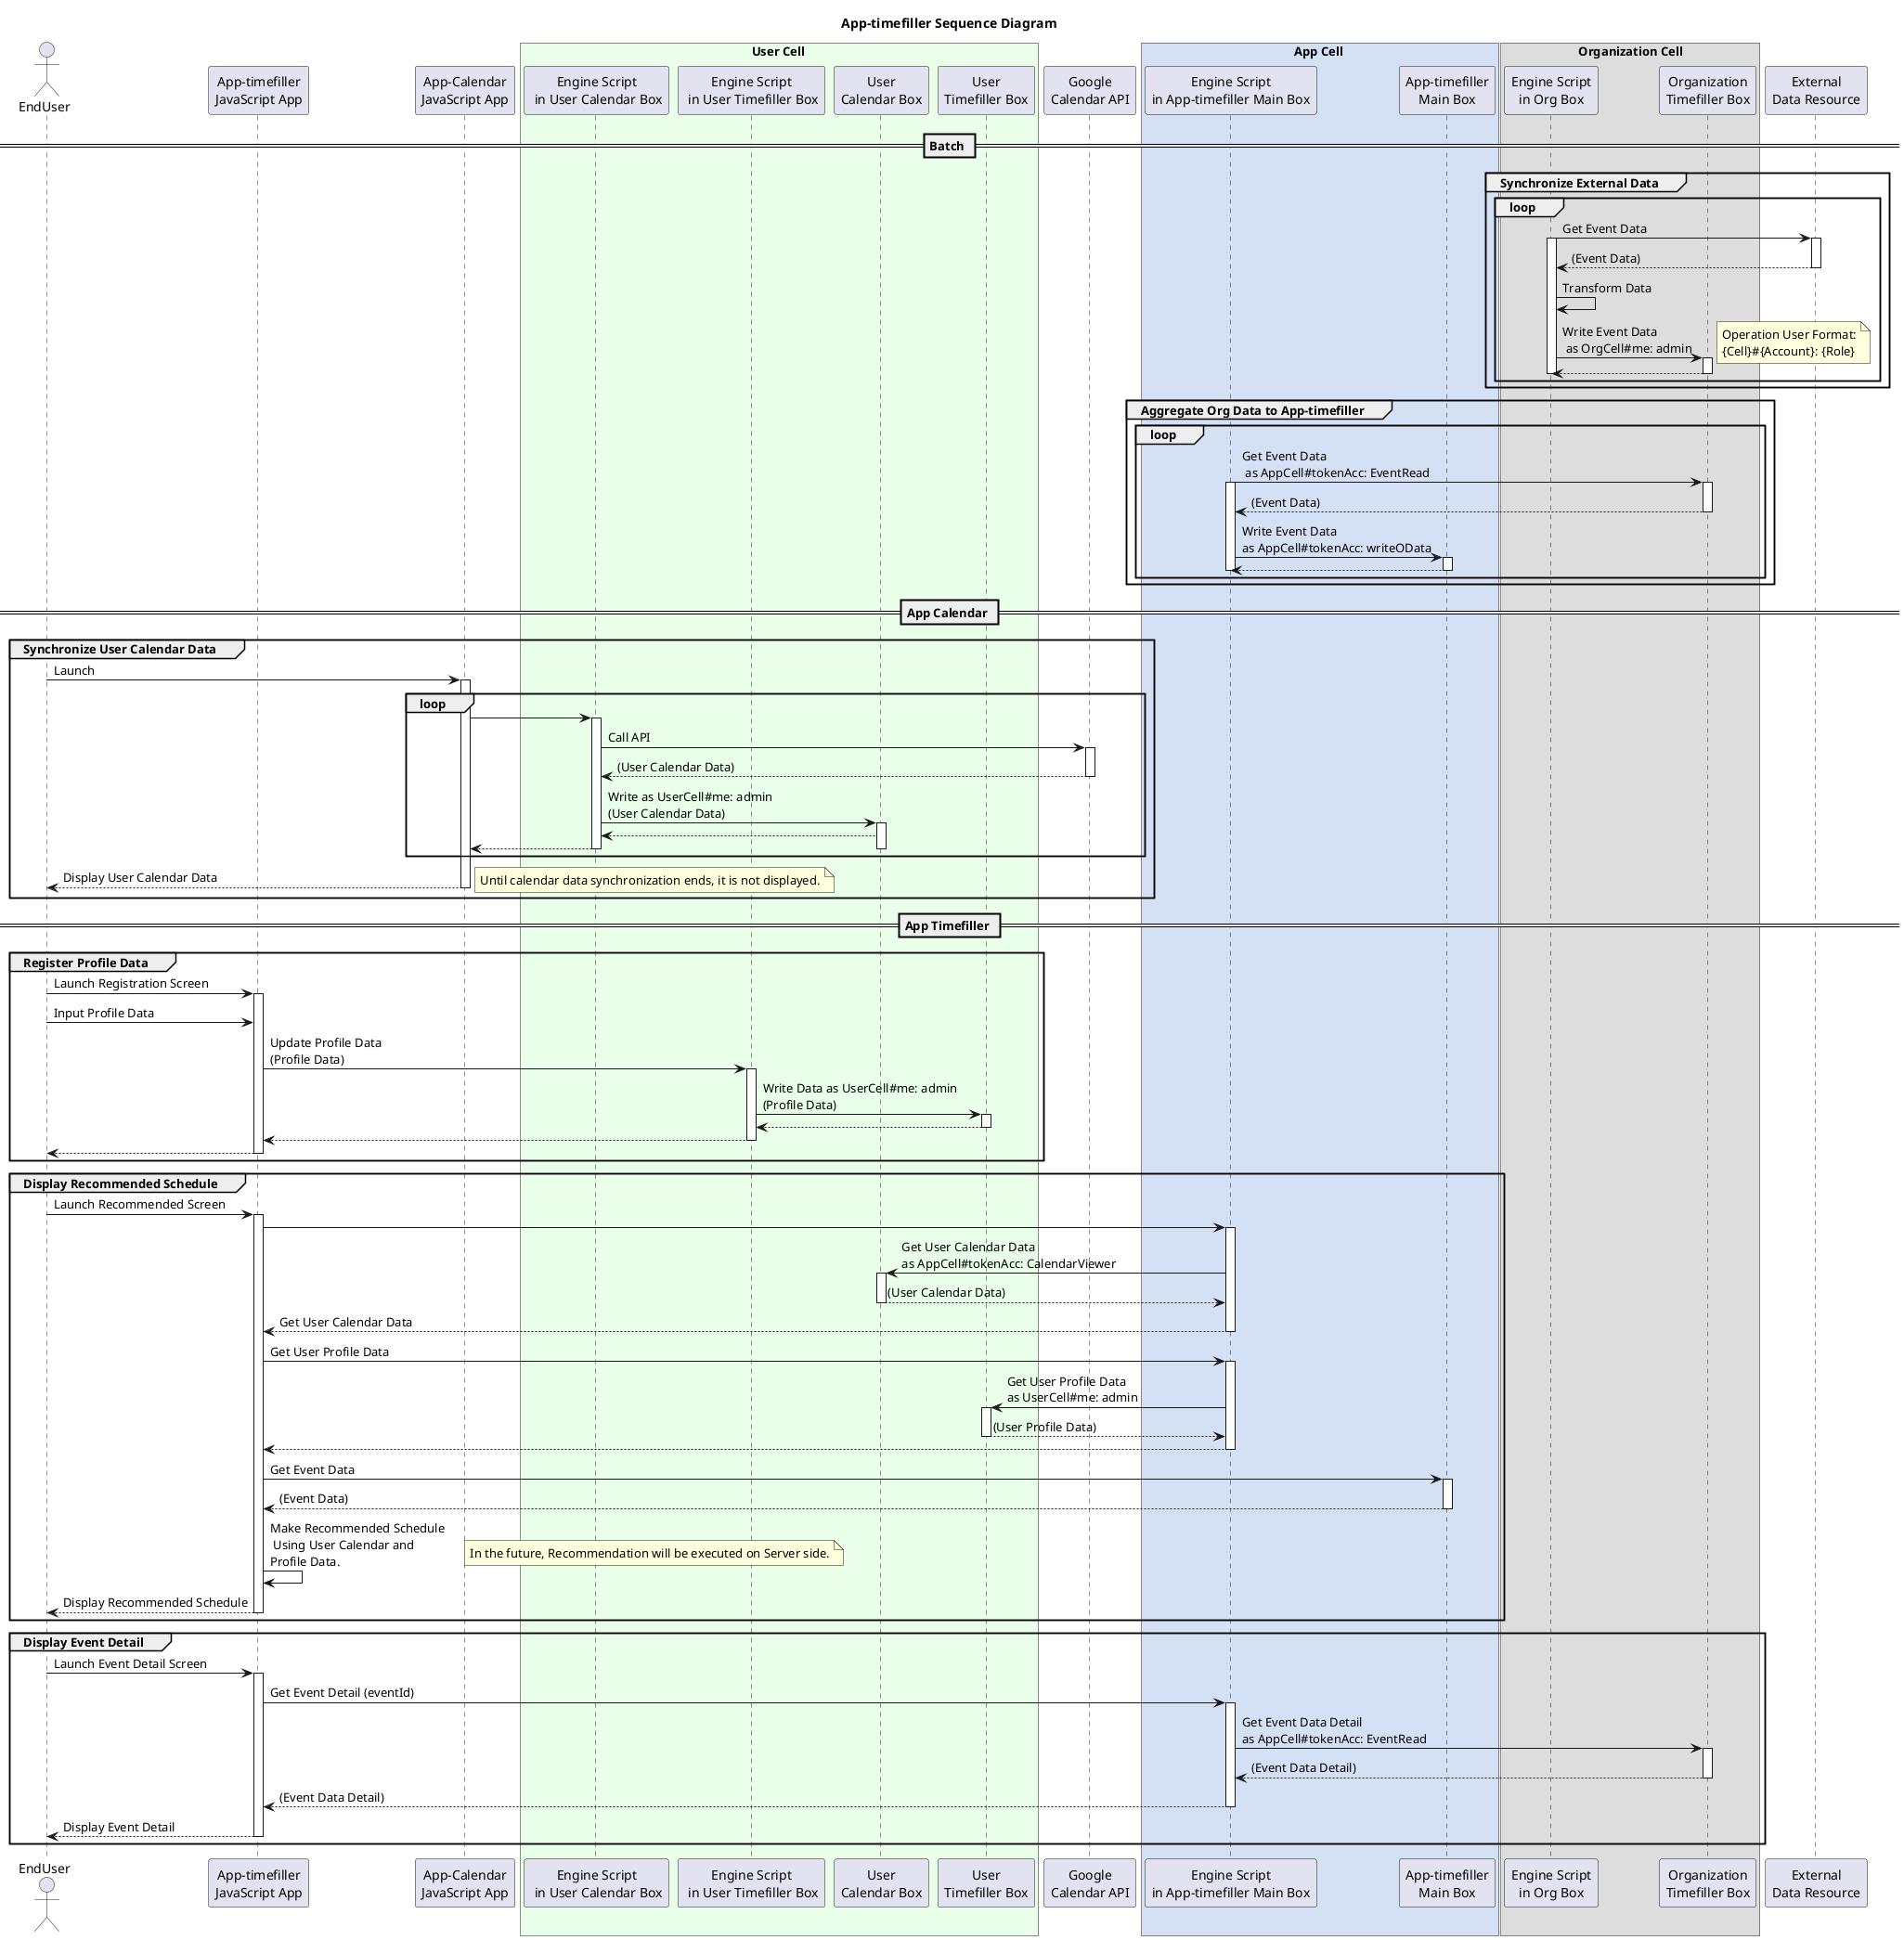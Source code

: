 @startuml timefiller
title App-timefiller Sequence Diagram

actor EndUser as user
participant "App-timefiller\nJavaScript App" as apptimeFillerClient
participant "App-Calendar\nJavaScript App" as calendarClient

box User Cell #e9ffe9
  participant "Engine Script\n in User Calendar Box" as calendarEngine
  participant "Engine Script\n in User Timefiller Box" as timefillerEngine
  participant "User\nCalendar Box" as userCalendarBox
  participant "User\nTimefiller Box" as userTimefillerBox
end box

participant "Google\nCalendar API" as calendarApi

box App Cell #d4e1f5
  participant "Engine Script\nin App-timefiller Main Box" as appcellEngine
  participant "App-timefiller\nMain Box" as appcell
end box

box Organization Cell
  participant "Engine Script\nin Org Box" as extDataSync
  participant "Organization\nTimefiller Box" as orgCell
end box

participant "External\nData Resource" as extDataResource

== Batch ==

group Synchronize External Data
  loop
    extDataSync -> extDataResource : Get Event Data
    activate extDataSync
    activate extDataResource
    extDataResource --> extDataSync : (Event Data)
    deactivate extDataResource
    extDataSync -> extDataSync : Transform Data
    extDataSync -> orgCell : Write Event Data\n as OrgCell#me: admin
    note right: Operation User Format:\n{Cell}#{Account}: {Role}
    activate orgCell
    orgCell --> extDataSync :
    deactivate orgCell
    deactivate extDataSync
  end
end

group Aggregate Org Data to App-timefiller
  loop
    appcellEngine -> orgCell : Get Event Data\n as AppCell#tokenAcc: EventRead
    activate appcellEngine
    activate orgCell
    orgCell --> appcellEngine : (Event Data)
    deactivate orgCell
    appcellEngine -> appcell : Write Event Data\nas AppCell#tokenAcc: writeOData
    activate appcell
    appcell --> appcellEngine :
    deactivate appcell
    deactivate appcellEngine
  end
end

== App Calendar ==

group Synchronize User Calendar Data
  user -> calendarClient: Launch
  activate calendarClient

  loop
    calendarClient -> calendarEngine
    activate calendarEngine
    calendarEngine -> calendarApi : Call API

    activate calendarApi
    calendarApi --> calendarEngine : (User Calendar Data)
    deactivate calendarApi
    calendarEngine -> userCalendarBox : Write as UserCell#me: admin\n(User Calendar Data)
    activate userCalendarBox
    userCalendarBox --> calendarEngine :
    calendarEngine --> calendarClient
    deactivate userCalendarBox
    deactivate calendarEngine
  end

  calendarClient --> user : Display User Calendar Data
  note right: Until calendar data synchronization ends, it is not displayed.
  deactivate calendarClient
end

== App Timefiller ==

group Register Profile Data
  user -> apptimeFillerClient : Launch Registration Screen
  activate apptimeFillerClient
  user -> apptimeFillerClient : Input Profile Data
  apptimeFillerClient -> timefillerEngine : Update Profile Data\n(Profile Data)
  activate timefillerEngine
  timefillerEngine -> userTimefillerBox : Write Data as UserCell#me: admin\n(Profile Data)
  activate userTimefillerBox
  userTimefillerBox --> timefillerEngine :
  deactivate userTimefillerBox
  timefillerEngine --> apptimeFillerClient
  deactivate timefillerEngine
  apptimeFillerClient --> user :
  deactivate apptimeFillerClient
end

group Display Recommended Schedule
  user -> apptimeFillerClient : Launch Recommended Screen
  activate apptimeFillerClient
  apptimeFillerClient -> appcellEngine
  activate appcellEngine
  appcellEngine -> userCalendarBox : Get User Calendar Data\nas AppCell#tokenAcc: CalendarViewer
  activate userCalendarBox
  userCalendarBox --> appcellEngine : (User Calendar Data)
  deactivate userCalendarBox
  appcellEngine --> apptimeFillerClient : Get User Calendar Data
  deactivate appcellEngine
  apptimeFillerClient -> appcellEngine : Get User Profile Data
  activate appcellEngine
  appcellEngine -> userTimefillerBox : Get User Profile Data\nas UserCell#me: admin
  activate userTimefillerBox
  userTimefillerBox --> appcellEngine : (User Profile Data)
  deactivate userTimefillerBox
  appcellEngine --> apptimeFillerClient
  deactivate appcellEngine
  apptimeFillerClient -> appcell : Get Event Data
  activate appcell
  appcell --> apptimeFillerClient : (Event Data)
  deactivate appcell
  apptimeFillerClient -> apptimeFillerClient : Make Recommended Schedule\n Using User Calendar and\nProfile Data.
  note right: In the future, Recommendation will be executed on Server side.
  apptimeFillerClient --> user : Display Recommended Schedule
  deactivate apptimeFillerClient
end

group Display Event Detail
  user -> apptimeFillerClient : Launch Event Detail Screen
  activate apptimeFillerClient

  apptimeFillerClient -> appcellEngine : Get Event Detail (eventId)
  activate appcellEngine

  appcellEngine -> orgCell : Get Event Data Detail\nas AppCell#tokenAcc: EventRead
  activate orgCell
  orgCell --> appcellEngine : (Event Data Detail)
  deactivate orgCell

  appcellEngine --> apptimeFillerClient : (Event Data Detail)
  deactivate

  apptimeFillerClient --> user : Display Event Detail
  deactivate apptimeFillerClient

end

@enduml
